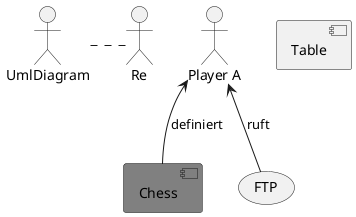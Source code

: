 @startuml
UmlDiagram.Re
component "Chess" #grey
actor "Player A"
component "Table"
(Player A) <-- (Chess) : definiert
(Player A) <-- (FTP) : ruft

@enduml
' Actifsource ID=[dc5bfacd-eaac-11e8-88d3-bfc6b992bdec,cb488719-2661-11e6-ae54-e50d44645ae7,Hash]
